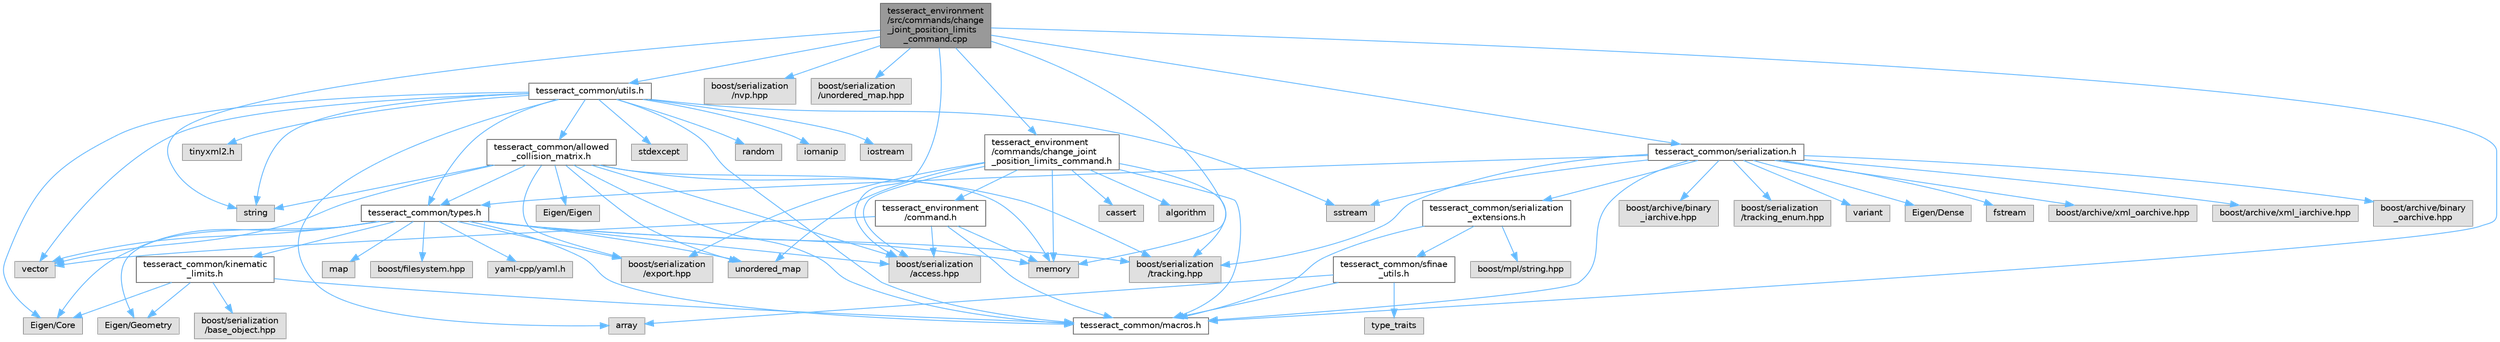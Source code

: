 digraph "tesseract_environment/src/commands/change_joint_position_limits_command.cpp"
{
 // LATEX_PDF_SIZE
  bgcolor="transparent";
  edge [fontname=Helvetica,fontsize=10,labelfontname=Helvetica,labelfontsize=10];
  node [fontname=Helvetica,fontsize=10,shape=box,height=0.2,width=0.4];
  Node1 [label="tesseract_environment\l/src/commands/change\l_joint_position_limits\l_command.cpp",height=0.2,width=0.4,color="gray40", fillcolor="grey60", style="filled", fontcolor="black",tooltip="Used to change joint position limis in the environment."];
  Node1 -> Node2 [color="steelblue1",style="solid"];
  Node2 [label="tesseract_common/macros.h",height=0.2,width=0.4,color="grey40", fillcolor="white", style="filled",URL="$de/d3c/macros_8h.html",tooltip="Common Tesseract Macros."];
  Node1 -> Node3 [color="steelblue1",style="solid"];
  Node3 [label="boost/serialization\l/access.hpp",height=0.2,width=0.4,color="grey60", fillcolor="#E0E0E0", style="filled",tooltip=" "];
  Node1 -> Node4 [color="steelblue1",style="solid"];
  Node4 [label="boost/serialization\l/nvp.hpp",height=0.2,width=0.4,color="grey60", fillcolor="#E0E0E0", style="filled",tooltip=" "];
  Node1 -> Node5 [color="steelblue1",style="solid"];
  Node5 [label="boost/serialization\l/unordered_map.hpp",height=0.2,width=0.4,color="grey60", fillcolor="#E0E0E0", style="filled",tooltip=" "];
  Node1 -> Node6 [color="steelblue1",style="solid"];
  Node6 [label="memory",height=0.2,width=0.4,color="grey60", fillcolor="#E0E0E0", style="filled",tooltip=" "];
  Node1 -> Node7 [color="steelblue1",style="solid"];
  Node7 [label="string",height=0.2,width=0.4,color="grey60", fillcolor="#E0E0E0", style="filled",tooltip=" "];
  Node1 -> Node8 [color="steelblue1",style="solid"];
  Node8 [label="tesseract_common/utils.h",height=0.2,width=0.4,color="grey40", fillcolor="white", style="filled",URL="$dc/d79/tesseract__common_2include_2tesseract__common_2utils_8h.html",tooltip="Common Tesseract Utility Functions."];
  Node8 -> Node2 [color="steelblue1",style="solid"];
  Node8 -> Node9 [color="steelblue1",style="solid"];
  Node9 [label="array",height=0.2,width=0.4,color="grey60", fillcolor="#E0E0E0", style="filled",tooltip=" "];
  Node8 -> Node10 [color="steelblue1",style="solid"];
  Node10 [label="vector",height=0.2,width=0.4,color="grey60", fillcolor="#E0E0E0", style="filled",tooltip=" "];
  Node8 -> Node7 [color="steelblue1",style="solid"];
  Node8 -> Node11 [color="steelblue1",style="solid"];
  Node11 [label="sstream",height=0.2,width=0.4,color="grey60", fillcolor="#E0E0E0", style="filled",tooltip=" "];
  Node8 -> Node12 [color="steelblue1",style="solid"];
  Node12 [label="stdexcept",height=0.2,width=0.4,color="grey60", fillcolor="#E0E0E0", style="filled",tooltip=" "];
  Node8 -> Node13 [color="steelblue1",style="solid"];
  Node13 [label="random",height=0.2,width=0.4,color="grey60", fillcolor="#E0E0E0", style="filled",tooltip=" "];
  Node8 -> Node14 [color="steelblue1",style="solid"];
  Node14 [label="iomanip",height=0.2,width=0.4,color="grey60", fillcolor="#E0E0E0", style="filled",tooltip=" "];
  Node8 -> Node15 [color="steelblue1",style="solid"];
  Node15 [label="Eigen/Core",height=0.2,width=0.4,color="grey60", fillcolor="#E0E0E0", style="filled",tooltip=" "];
  Node8 -> Node16 [color="steelblue1",style="solid"];
  Node16 [label="iostream",height=0.2,width=0.4,color="grey60", fillcolor="#E0E0E0", style="filled",tooltip=" "];
  Node8 -> Node17 [color="steelblue1",style="solid"];
  Node17 [label="tinyxml2.h",height=0.2,width=0.4,color="grey60", fillcolor="#E0E0E0", style="filled",tooltip=" "];
  Node8 -> Node18 [color="steelblue1",style="solid"];
  Node18 [label="tesseract_common/allowed\l_collision_matrix.h",height=0.2,width=0.4,color="grey40", fillcolor="white", style="filled",URL="$d2/d01/allowed__collision__matrix_8h.html",tooltip=" "];
  Node18 -> Node2 [color="steelblue1",style="solid"];
  Node18 -> Node3 [color="steelblue1",style="solid"];
  Node18 -> Node7 [color="steelblue1",style="solid"];
  Node18 -> Node10 [color="steelblue1",style="solid"];
  Node18 -> Node6 [color="steelblue1",style="solid"];
  Node18 -> Node19 [color="steelblue1",style="solid"];
  Node19 [label="Eigen/Eigen",height=0.2,width=0.4,color="grey60", fillcolor="#E0E0E0", style="filled",tooltip=" "];
  Node18 -> Node20 [color="steelblue1",style="solid"];
  Node20 [label="unordered_map",height=0.2,width=0.4,color="grey60", fillcolor="#E0E0E0", style="filled",tooltip=" "];
  Node18 -> Node21 [color="steelblue1",style="solid"];
  Node21 [label="tesseract_common/types.h",height=0.2,width=0.4,color="grey40", fillcolor="white", style="filled",URL="$dd/ddb/tesseract__common_2include_2tesseract__common_2types_8h.html",tooltip="Common Tesseract Types."];
  Node21 -> Node2 [color="steelblue1",style="solid"];
  Node21 -> Node3 [color="steelblue1",style="solid"];
  Node21 -> Node15 [color="steelblue1",style="solid"];
  Node21 -> Node22 [color="steelblue1",style="solid"];
  Node22 [label="Eigen/Geometry",height=0.2,width=0.4,color="grey60", fillcolor="#E0E0E0", style="filled",tooltip=" "];
  Node21 -> Node10 [color="steelblue1",style="solid"];
  Node21 -> Node6 [color="steelblue1",style="solid"];
  Node21 -> Node23 [color="steelblue1",style="solid"];
  Node23 [label="map",height=0.2,width=0.4,color="grey60", fillcolor="#E0E0E0", style="filled",tooltip=" "];
  Node21 -> Node20 [color="steelblue1",style="solid"];
  Node21 -> Node24 [color="steelblue1",style="solid"];
  Node24 [label="boost/filesystem.hpp",height=0.2,width=0.4,color="grey60", fillcolor="#E0E0E0", style="filled",tooltip=" "];
  Node21 -> Node25 [color="steelblue1",style="solid"];
  Node25 [label="yaml-cpp/yaml.h",height=0.2,width=0.4,color="grey60", fillcolor="#E0E0E0", style="filled",tooltip=" "];
  Node21 -> Node26 [color="steelblue1",style="solid"];
  Node26 [label="tesseract_common/kinematic\l_limits.h",height=0.2,width=0.4,color="grey40", fillcolor="white", style="filled",URL="$d9/dc2/kinematic__limits_8h.html",tooltip="Common Tesseract Kinematic Limits and Related Utility Functions."];
  Node26 -> Node2 [color="steelblue1",style="solid"];
  Node26 -> Node15 [color="steelblue1",style="solid"];
  Node26 -> Node22 [color="steelblue1",style="solid"];
  Node26 -> Node27 [color="steelblue1",style="solid"];
  Node27 [label="boost/serialization\l/base_object.hpp",height=0.2,width=0.4,color="grey60", fillcolor="#E0E0E0", style="filled",tooltip=" "];
  Node21 -> Node28 [color="steelblue1",style="solid"];
  Node28 [label="boost/serialization\l/export.hpp",height=0.2,width=0.4,color="grey60", fillcolor="#E0E0E0", style="filled",tooltip=" "];
  Node21 -> Node29 [color="steelblue1",style="solid"];
  Node29 [label="boost/serialization\l/tracking.hpp",height=0.2,width=0.4,color="grey60", fillcolor="#E0E0E0", style="filled",tooltip=" "];
  Node18 -> Node28 [color="steelblue1",style="solid"];
  Node18 -> Node29 [color="steelblue1",style="solid"];
  Node8 -> Node21 [color="steelblue1",style="solid"];
  Node1 -> Node30 [color="steelblue1",style="solid"];
  Node30 [label="tesseract_environment\l/commands/change_joint\l_position_limits_command.h",height=0.2,width=0.4,color="grey40", fillcolor="white", style="filled",URL="$de/dbe/change__joint__position__limits__command_8h.html",tooltip="Used to change a joints position limits in environment."];
  Node30 -> Node2 [color="steelblue1",style="solid"];
  Node30 -> Node3 [color="steelblue1",style="solid"];
  Node30 -> Node6 [color="steelblue1",style="solid"];
  Node30 -> Node20 [color="steelblue1",style="solid"];
  Node30 -> Node31 [color="steelblue1",style="solid"];
  Node31 [label="cassert",height=0.2,width=0.4,color="grey60", fillcolor="#E0E0E0", style="filled",tooltip=" "];
  Node30 -> Node32 [color="steelblue1",style="solid"];
  Node32 [label="algorithm",height=0.2,width=0.4,color="grey60", fillcolor="#E0E0E0", style="filled",tooltip=" "];
  Node30 -> Node33 [color="steelblue1",style="solid"];
  Node33 [label="tesseract_environment\l/command.h",height=0.2,width=0.4,color="grey40", fillcolor="white", style="filled",URL="$d0/d09/command_8h.html",tooltip="This contains classes for recording operations applied to the environment for tracking changes...."];
  Node33 -> Node2 [color="steelblue1",style="solid"];
  Node33 -> Node3 [color="steelblue1",style="solid"];
  Node33 -> Node6 [color="steelblue1",style="solid"];
  Node33 -> Node10 [color="steelblue1",style="solid"];
  Node30 -> Node28 [color="steelblue1",style="solid"];
  Node30 -> Node29 [color="steelblue1",style="solid"];
  Node1 -> Node34 [color="steelblue1",style="solid"];
  Node34 [label="tesseract_common/serialization.h",height=0.2,width=0.4,color="grey40", fillcolor="white", style="filled",URL="$dd/d50/serialization_8h.html",tooltip="Additional Boost serialization wrappers."];
  Node34 -> Node2 [color="steelblue1",style="solid"];
  Node34 -> Node35 [color="steelblue1",style="solid"];
  Node35 [label="variant",height=0.2,width=0.4,color="grey60", fillcolor="#E0E0E0", style="filled",tooltip=" "];
  Node34 -> Node36 [color="steelblue1",style="solid"];
  Node36 [label="Eigen/Dense",height=0.2,width=0.4,color="grey60", fillcolor="#E0E0E0", style="filled",tooltip=" "];
  Node34 -> Node37 [color="steelblue1",style="solid"];
  Node37 [label="fstream",height=0.2,width=0.4,color="grey60", fillcolor="#E0E0E0", style="filled",tooltip=" "];
  Node34 -> Node11 [color="steelblue1",style="solid"];
  Node34 -> Node38 [color="steelblue1",style="solid"];
  Node38 [label="boost/archive/xml_oarchive.hpp",height=0.2,width=0.4,color="grey60", fillcolor="#E0E0E0", style="filled",tooltip=" "];
  Node34 -> Node39 [color="steelblue1",style="solid"];
  Node39 [label="boost/archive/xml_iarchive.hpp",height=0.2,width=0.4,color="grey60", fillcolor="#E0E0E0", style="filled",tooltip=" "];
  Node34 -> Node40 [color="steelblue1",style="solid"];
  Node40 [label="boost/archive/binary\l_oarchive.hpp",height=0.2,width=0.4,color="grey60", fillcolor="#E0E0E0", style="filled",tooltip=" "];
  Node34 -> Node41 [color="steelblue1",style="solid"];
  Node41 [label="boost/archive/binary\l_iarchive.hpp",height=0.2,width=0.4,color="grey60", fillcolor="#E0E0E0", style="filled",tooltip=" "];
  Node34 -> Node29 [color="steelblue1",style="solid"];
  Node34 -> Node42 [color="steelblue1",style="solid"];
  Node42 [label="boost/serialization\l/tracking_enum.hpp",height=0.2,width=0.4,color="grey60", fillcolor="#E0E0E0", style="filled",tooltip=" "];
  Node34 -> Node21 [color="steelblue1",style="solid"];
  Node34 -> Node43 [color="steelblue1",style="solid"];
  Node43 [label="tesseract_common/serialization\l_extensions.h",height=0.2,width=0.4,color="grey40", fillcolor="white", style="filled",URL="$d5/d03/serialization__extensions_8h.html",tooltip="Boost serialization class extension macros and helpers."];
  Node43 -> Node2 [color="steelblue1",style="solid"];
  Node43 -> Node44 [color="steelblue1",style="solid"];
  Node44 [label="boost/mpl/string.hpp",height=0.2,width=0.4,color="grey60", fillcolor="#E0E0E0", style="filled",tooltip=" "];
  Node43 -> Node45 [color="steelblue1",style="solid"];
  Node45 [label="tesseract_common/sfinae\l_utils.h",height=0.2,width=0.4,color="grey40", fillcolor="white", style="filled",URL="$d3/d03/sfinae__utils_8h.html",tooltip=" "];
  Node45 -> Node2 [color="steelblue1",style="solid"];
  Node45 -> Node46 [color="steelblue1",style="solid"];
  Node46 [label="type_traits",height=0.2,width=0.4,color="grey60", fillcolor="#E0E0E0", style="filled",tooltip=" "];
  Node45 -> Node9 [color="steelblue1",style="solid"];
}
